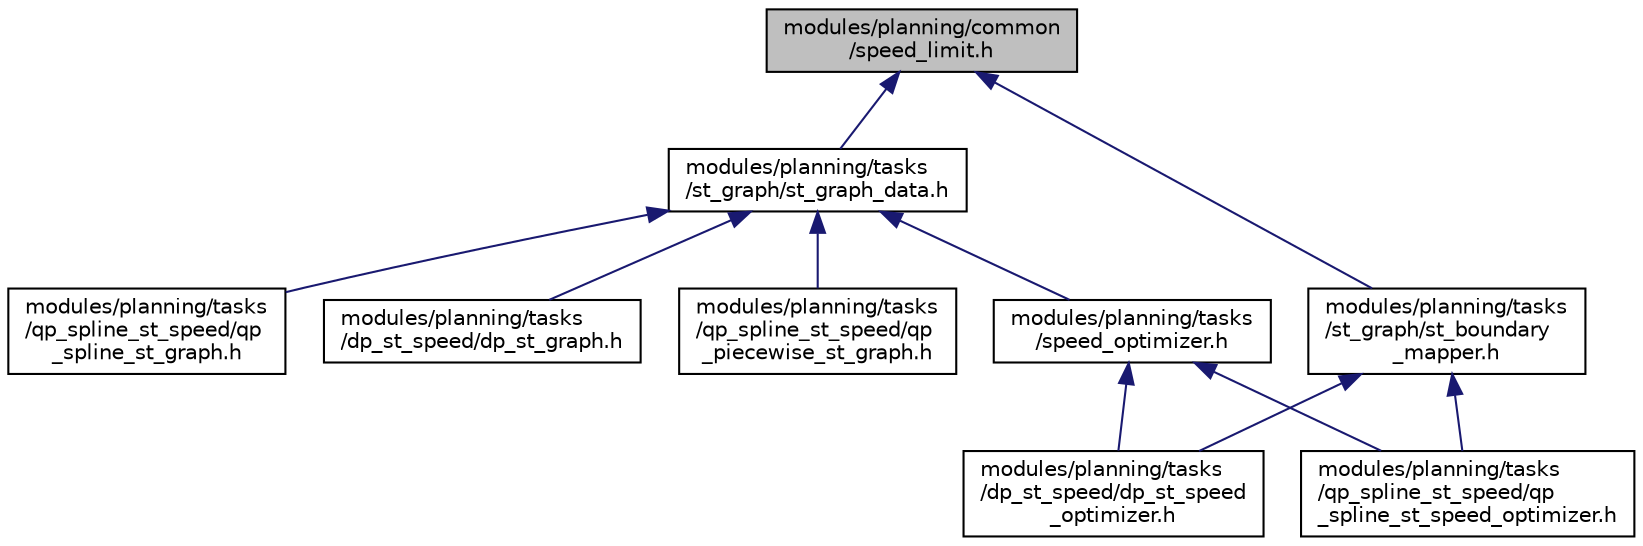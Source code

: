 digraph "modules/planning/common/speed_limit.h"
{
  edge [fontname="Helvetica",fontsize="10",labelfontname="Helvetica",labelfontsize="10"];
  node [fontname="Helvetica",fontsize="10",shape=record];
  Node1 [label="modules/planning/common\l/speed_limit.h",height=0.2,width=0.4,color="black", fillcolor="grey75", style="filled" fontcolor="black"];
  Node1 -> Node2 [dir="back",color="midnightblue",fontsize="10",style="solid",fontname="Helvetica"];
  Node2 [label="modules/planning/tasks\l/st_graph/st_graph_data.h",height=0.2,width=0.4,color="black", fillcolor="white", style="filled",URL="$st__graph__data_8h.html",tooltip=": data with map info and obstacle info "];
  Node2 -> Node3 [dir="back",color="midnightblue",fontsize="10",style="solid",fontname="Helvetica"];
  Node3 [label="modules/planning/tasks\l/dp_st_speed/dp_st_graph.h",height=0.2,width=0.4,color="black", fillcolor="white", style="filled",URL="$dp__st__graph_8h.html"];
  Node2 -> Node4 [dir="back",color="midnightblue",fontsize="10",style="solid",fontname="Helvetica"];
  Node4 [label="modules/planning/tasks\l/speed_optimizer.h",height=0.2,width=0.4,color="black", fillcolor="white", style="filled",URL="$speed__optimizer_8h.html"];
  Node4 -> Node5 [dir="back",color="midnightblue",fontsize="10",style="solid",fontname="Helvetica"];
  Node5 [label="modules/planning/tasks\l/dp_st_speed/dp_st_speed\l_optimizer.h",height=0.2,width=0.4,color="black", fillcolor="white", style="filled",URL="$dp__st__speed__optimizer_8h.html"];
  Node4 -> Node6 [dir="back",color="midnightblue",fontsize="10",style="solid",fontname="Helvetica"];
  Node6 [label="modules/planning/tasks\l/qp_spline_st_speed/qp\l_spline_st_speed_optimizer.h",height=0.2,width=0.4,color="black", fillcolor="white", style="filled",URL="$qp__spline__st__speed__optimizer_8h.html"];
  Node2 -> Node7 [dir="back",color="midnightblue",fontsize="10",style="solid",fontname="Helvetica"];
  Node7 [label="modules/planning/tasks\l/qp_spline_st_speed/qp\l_piecewise_st_graph.h",height=0.2,width=0.4,color="black", fillcolor="white", style="filled",URL="$qp__piecewise__st__graph_8h.html"];
  Node2 -> Node8 [dir="back",color="midnightblue",fontsize="10",style="solid",fontname="Helvetica"];
  Node8 [label="modules/planning/tasks\l/qp_spline_st_speed/qp\l_spline_st_graph.h",height=0.2,width=0.4,color="black", fillcolor="white", style="filled",URL="$qp__spline__st__graph_8h.html"];
  Node1 -> Node9 [dir="back",color="midnightblue",fontsize="10",style="solid",fontname="Helvetica"];
  Node9 [label="modules/planning/tasks\l/st_graph/st_boundary\l_mapper.h",height=0.2,width=0.4,color="black", fillcolor="white", style="filled",URL="$st__boundary__mapper_8h.html"];
  Node9 -> Node5 [dir="back",color="midnightblue",fontsize="10",style="solid",fontname="Helvetica"];
  Node9 -> Node6 [dir="back",color="midnightblue",fontsize="10",style="solid",fontname="Helvetica"];
}
